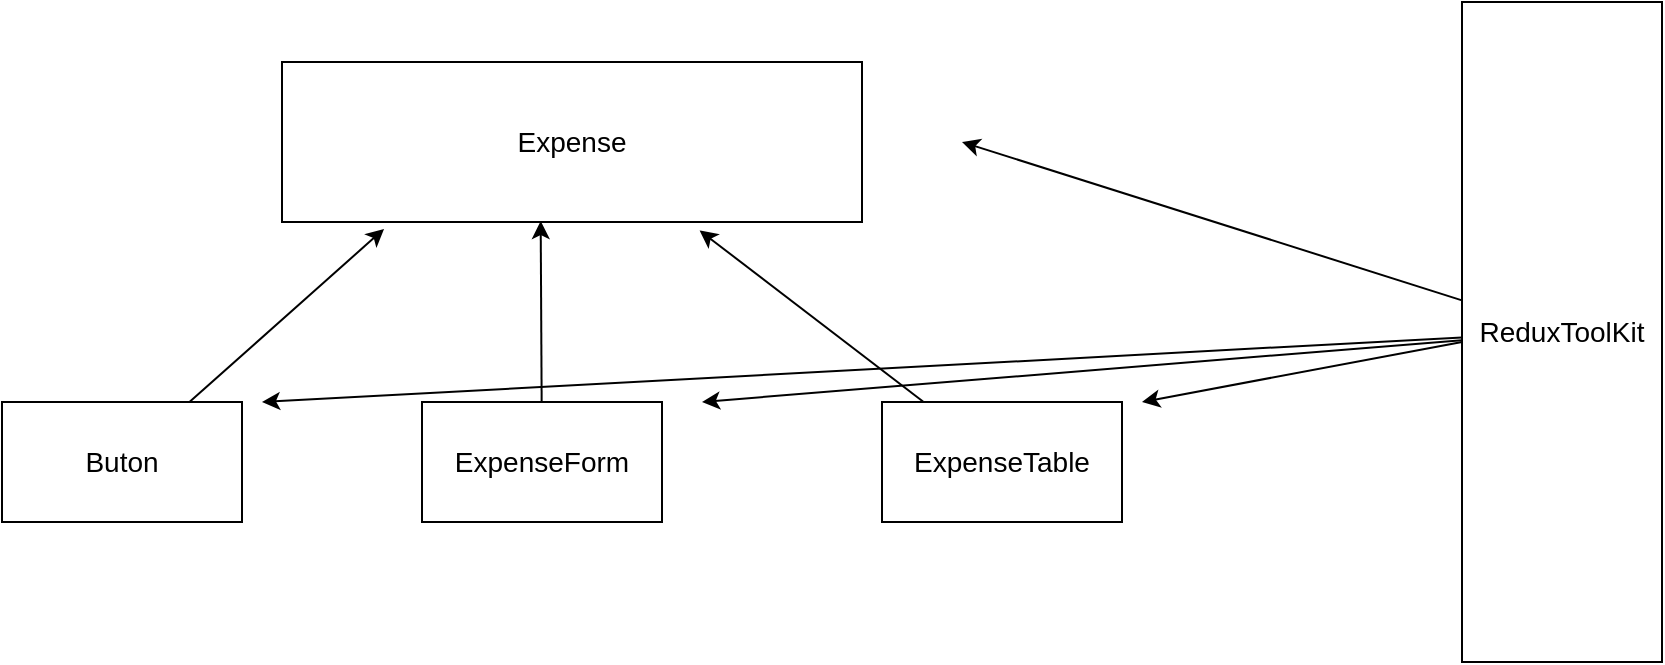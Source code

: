 <mxfile>
    <diagram id="0iEDA8Zd3Xq18kPeNcnX" name="Page-1">
        <mxGraphModel dx="1567" dy="419" grid="1" gridSize="10" guides="1" tooltips="1" connect="1" arrows="1" fold="1" page="1" pageScale="1" pageWidth="850" pageHeight="1100" math="0" shadow="0">
            <root>
                <mxCell id="0"/>
                <mxCell id="1" parent="0"/>
                <mxCell id="2" value="&lt;font style=&quot;font-size: 14px;&quot;&gt;Expense&lt;/font&gt;" style="whiteSpace=wrap;html=1;" parent="1" vertex="1">
                    <mxGeometry x="-310" y="100" width="290" height="80" as="geometry"/>
                </mxCell>
                <mxCell id="3" value="&lt;font style=&quot;font-size: 14px;&quot;&gt;ExpenseTable&lt;/font&gt;" style="whiteSpace=wrap;html=1;" parent="1" vertex="1">
                    <mxGeometry x="-10" y="270" width="120" height="60" as="geometry"/>
                </mxCell>
                <mxCell id="4" value="&lt;font style=&quot;font-size: 14px;&quot;&gt;Buton&lt;/font&gt;" style="whiteSpace=wrap;html=1;" parent="1" vertex="1">
                    <mxGeometry x="-450" y="270" width="120" height="60" as="geometry"/>
                </mxCell>
                <mxCell id="5" value="&lt;font style=&quot;font-size: 14px;&quot;&gt;ExpenseForm&lt;/font&gt;" style="whiteSpace=wrap;html=1;" parent="1" vertex="1">
                    <mxGeometry x="-240" y="270" width="120" height="60" as="geometry"/>
                </mxCell>
                <mxCell id="19" style="edgeStyle=none;html=1;entryX=0.72;entryY=1.053;entryDx=0;entryDy=0;entryPerimeter=0;" parent="1" source="3" target="2" edge="1">
                    <mxGeometry relative="1" as="geometry"/>
                </mxCell>
                <mxCell id="20" style="edgeStyle=none;html=1;entryX=0.176;entryY=1.043;entryDx=0;entryDy=0;entryPerimeter=0;" parent="1" source="4" target="2" edge="1">
                    <mxGeometry relative="1" as="geometry"/>
                </mxCell>
                <mxCell id="21" style="edgeStyle=none;html=1;entryX=0.446;entryY=0.994;entryDx=0;entryDy=0;entryPerimeter=0;" parent="1" source="5" target="2" edge="1">
                    <mxGeometry relative="1" as="geometry"/>
                </mxCell>
                <mxCell id="24" style="edgeStyle=none;html=1;" parent="1" source="22" edge="1">
                    <mxGeometry relative="1" as="geometry">
                        <mxPoint x="30" y="140" as="targetPoint"/>
                    </mxGeometry>
                </mxCell>
                <mxCell id="25" style="edgeStyle=none;html=1;" parent="1" source="22" edge="1">
                    <mxGeometry relative="1" as="geometry">
                        <mxPoint x="-100" y="270" as="targetPoint"/>
                    </mxGeometry>
                </mxCell>
                <mxCell id="33" style="edgeStyle=none;html=1;" parent="1" source="22" edge="1">
                    <mxGeometry relative="1" as="geometry">
                        <mxPoint x="-320" y="270" as="targetPoint"/>
                    </mxGeometry>
                </mxCell>
                <mxCell id="34" style="edgeStyle=none;html=1;" parent="1" edge="1">
                    <mxGeometry relative="1" as="geometry">
                        <mxPoint x="120" y="270" as="targetPoint"/>
                        <mxPoint x="280" y="240" as="sourcePoint"/>
                    </mxGeometry>
                </mxCell>
                <mxCell id="22" value="&lt;font style=&quot;font-size: 14px;&quot;&gt;ReduxToolKit&lt;/font&gt;" style="whiteSpace=wrap;html=1;" parent="1" vertex="1">
                    <mxGeometry x="280" y="70" width="100" height="330" as="geometry"/>
                </mxCell>
            </root>
        </mxGraphModel>
    </diagram>
</mxfile>